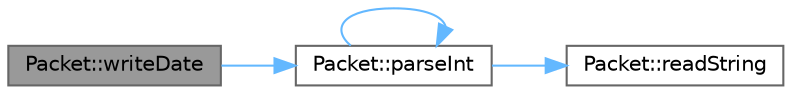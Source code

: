 digraph "Packet::writeDate"
{
 // INTERACTIVE_SVG=YES
 // LATEX_PDF_SIZE
  bgcolor="transparent";
  edge [fontname=Helvetica,fontsize=10,labelfontname=Helvetica,labelfontsize=10];
  node [fontname=Helvetica,fontsize=10,shape=box,height=0.2,width=0.4];
  rankdir="LR";
  Node1 [id="Node000001",label="Packet::writeDate",height=0.2,width=0.4,color="gray40", fillcolor="grey60", style="filled", fontcolor="black",tooltip=" "];
  Node1 -> Node2 [id="edge4_Node000001_Node000002",color="steelblue1",style="solid",tooltip=" "];
  Node2 [id="Node000002",label="Packet::parseInt",height=0.2,width=0.4,color="grey40", fillcolor="white", style="filled",URL="$d9/dd4/a00776_a17b6519fa6f33b8e356eb087e7b7319d.html#a17b6519fa6f33b8e356eb087e7b7319d",tooltip=" "];
  Node2 -> Node2 [id="edge5_Node000002_Node000002",color="steelblue1",style="solid",tooltip=" "];
  Node2 -> Node3 [id="edge6_Node000002_Node000003",color="steelblue1",style="solid",tooltip=" "];
  Node3 [id="Node000003",label="Packet::readString",height=0.2,width=0.4,color="grey40", fillcolor="white", style="filled",URL="$d9/dd4/a00776_a0a791f73b69ed0ff691bb25282a49798.html#a0a791f73b69ed0ff691bb25282a49798",tooltip=" "];
}
